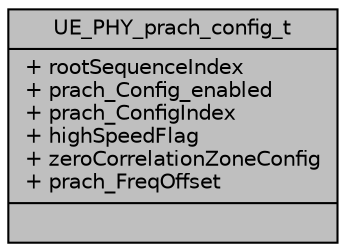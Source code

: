 digraph "UE_PHY_prach_config_t"
{
 // LATEX_PDF_SIZE
  edge [fontname="Helvetica",fontsize="10",labelfontname="Helvetica",labelfontsize="10"];
  node [fontname="Helvetica",fontsize="10",shape=record];
  Node1 [label="{UE_PHY_prach_config_t\n|+ rootSequenceIndex\l+ prach_Config_enabled\l+ prach_ConfigIndex\l+ highSpeedFlag\l+ zeroCorrelationZoneConfig\l+ prach_FreqOffset\l|}",height=0.2,width=0.4,color="black", fillcolor="grey75", style="filled", fontcolor="black",tooltip=" "];
}
